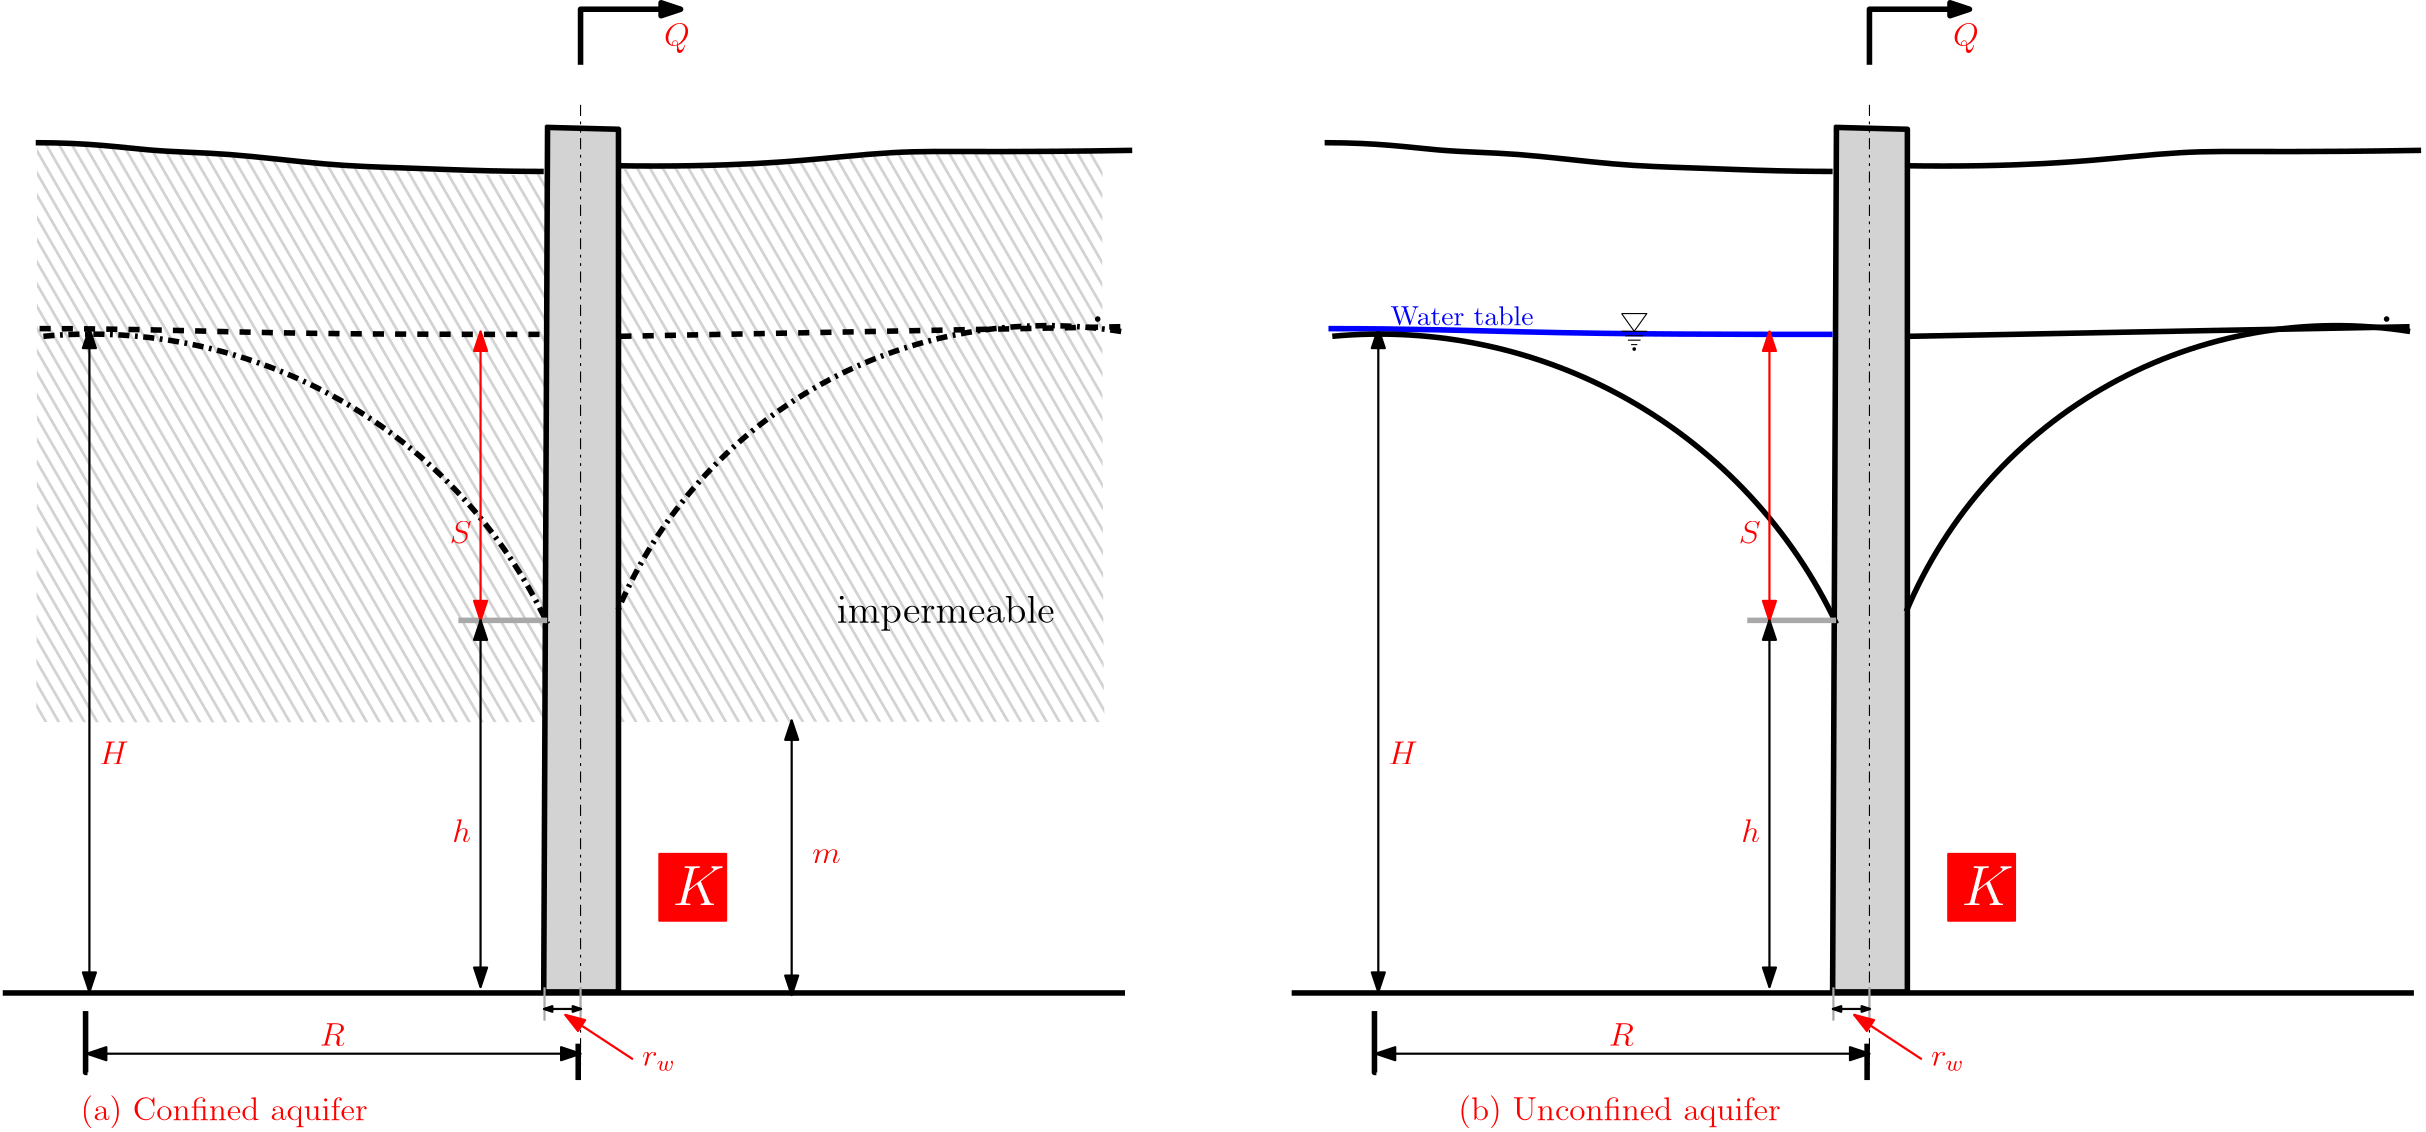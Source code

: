 <?xml version="1.0"?>
<!DOCTYPE ipe SYSTEM "ipe.dtd">
<ipe version="70206" creator="Ipe 7.2.9">
<info created="D:20201211181801" modified="D:20201213105433"/>
<ipestyle name="basic">
<symbol name="arrow/arc(spx)">
<path stroke="sym-stroke" fill="sym-stroke" pen="sym-pen">
0 0 m
-1 0.333 l
-1 -0.333 l
h
</path>
</symbol>
<symbol name="arrow/farc(spx)">
<path stroke="sym-stroke" fill="white" pen="sym-pen">
0 0 m
-1 0.333 l
-1 -0.333 l
h
</path>
</symbol>
<symbol name="arrow/ptarc(spx)">
<path stroke="sym-stroke" fill="sym-stroke" pen="sym-pen">
0 0 m
-1 0.333 l
-0.8 0 l
-1 -0.333 l
h
</path>
</symbol>
<symbol name="arrow/fptarc(spx)">
<path stroke="sym-stroke" fill="white" pen="sym-pen">
0 0 m
-1 0.333 l
-0.8 0 l
-1 -0.333 l
h
</path>
</symbol>
<symbol name="mark/circle(sx)" transformations="translations">
<path fill="sym-stroke">
0.6 0 0 0.6 0 0 e
0.4 0 0 0.4 0 0 e
</path>
</symbol>
<symbol name="mark/disk(sx)" transformations="translations">
<path fill="sym-stroke">
0.6 0 0 0.6 0 0 e
</path>
</symbol>
<symbol name="mark/fdisk(sfx)" transformations="translations">
<group>
<path fill="sym-fill">
0.5 0 0 0.5 0 0 e
</path>
<path fill="sym-stroke" fillrule="eofill">
0.6 0 0 0.6 0 0 e
0.4 0 0 0.4 0 0 e
</path>
</group>
</symbol>
<symbol name="mark/box(sx)" transformations="translations">
<path fill="sym-stroke" fillrule="eofill">
-0.6 -0.6 m
0.6 -0.6 l
0.6 0.6 l
-0.6 0.6 l
h
-0.4 -0.4 m
0.4 -0.4 l
0.4 0.4 l
-0.4 0.4 l
h
</path>
</symbol>
<symbol name="mark/square(sx)" transformations="translations">
<path fill="sym-stroke">
-0.6 -0.6 m
0.6 -0.6 l
0.6 0.6 l
-0.6 0.6 l
h
</path>
</symbol>
<symbol name="mark/fsquare(sfx)" transformations="translations">
<group>
<path fill="sym-fill">
-0.5 -0.5 m
0.5 -0.5 l
0.5 0.5 l
-0.5 0.5 l
h
</path>
<path fill="sym-stroke" fillrule="eofill">
-0.6 -0.6 m
0.6 -0.6 l
0.6 0.6 l
-0.6 0.6 l
h
-0.4 -0.4 m
0.4 -0.4 l
0.4 0.4 l
-0.4 0.4 l
h
</path>
</group>
</symbol>
<symbol name="mark/cross(sx)" transformations="translations">
<group>
<path fill="sym-stroke">
-0.43 -0.57 m
0.57 0.43 l
0.43 0.57 l
-0.57 -0.43 l
h
</path>
<path fill="sym-stroke">
-0.43 0.57 m
0.57 -0.43 l
0.43 -0.57 l
-0.57 0.43 l
h
</path>
</group>
</symbol>
<symbol name="arrow/fnormal(spx)">
<path stroke="sym-stroke" fill="white" pen="sym-pen">
0 0 m
-1 0.333 l
-1 -0.333 l
h
</path>
</symbol>
<symbol name="arrow/pointed(spx)">
<path stroke="sym-stroke" fill="sym-stroke" pen="sym-pen">
0 0 m
-1 0.333 l
-0.8 0 l
-1 -0.333 l
h
</path>
</symbol>
<symbol name="arrow/fpointed(spx)">
<path stroke="sym-stroke" fill="white" pen="sym-pen">
0 0 m
-1 0.333 l
-0.8 0 l
-1 -0.333 l
h
</path>
</symbol>
<symbol name="arrow/linear(spx)">
<path stroke="sym-stroke" pen="sym-pen">
-1 0.333 m
0 0 l
-1 -0.333 l
</path>
</symbol>
<symbol name="arrow/fdouble(spx)">
<path stroke="sym-stroke" fill="white" pen="sym-pen">
0 0 m
-1 0.333 l
-1 -0.333 l
h
-1 0 m
-2 0.333 l
-2 -0.333 l
h
</path>
</symbol>
<symbol name="arrow/double(spx)">
<path stroke="sym-stroke" fill="sym-stroke" pen="sym-pen">
0 0 m
-1 0.333 l
-1 -0.333 l
h
-1 0 m
-2 0.333 l
-2 -0.333 l
h
</path>
</symbol>
<pen name="heavier" value="0.8"/>
<pen name="fat" value="1.2"/>
<pen name="ultrafat" value="2"/>
<symbolsize name="large" value="5"/>
<symbolsize name="small" value="2"/>
<symbolsize name="tiny" value="1.1"/>
<arrowsize name="large" value="10"/>
<arrowsize name="small" value="5"/>
<arrowsize name="tiny" value="3"/>
<color name="red" value="1 0 0"/>
<color name="green" value="0 1 0"/>
<color name="blue" value="0 0 1"/>
<color name="yellow" value="1 1 0"/>
<color name="orange" value="1 0.647 0"/>
<color name="gold" value="1 0.843 0"/>
<color name="purple" value="0.627 0.125 0.941"/>
<color name="gray" value="0.745"/>
<color name="brown" value="0.647 0.165 0.165"/>
<color name="navy" value="0 0 0.502"/>
<color name="pink" value="1 0.753 0.796"/>
<color name="seagreen" value="0.18 0.545 0.341"/>
<color name="turquoise" value="0.251 0.878 0.816"/>
<color name="violet" value="0.933 0.51 0.933"/>
<color name="darkblue" value="0 0 0.545"/>
<color name="darkcyan" value="0 0.545 0.545"/>
<color name="darkgray" value="0.663"/>
<color name="darkgreen" value="0 0.392 0"/>
<color name="darkmagenta" value="0.545 0 0.545"/>
<color name="darkorange" value="1 0.549 0"/>
<color name="darkred" value="0.545 0 0"/>
<color name="lightblue" value="0.678 0.847 0.902"/>
<color name="lightcyan" value="0.878 1 1"/>
<color name="lightgray" value="0.827"/>
<color name="lightgreen" value="0.565 0.933 0.565"/>
<color name="lightyellow" value="1 1 0.878"/>
<dashstyle name="dashed" value="[4] 0"/>
<dashstyle name="dotted" value="[1 3] 0"/>
<dashstyle name="dash dotted" value="[4 2 1 2] 0"/>
<dashstyle name="dash dot dotted" value="[4 2 1 2 1 2] 0"/>
<textsize name="large" value="\large"/>
<textsize name="Large" value="\Large"/>
<textsize name="LARGE" value="\LARGE"/>
<textsize name="huge" value="\huge"/>
<textsize name="Huge" value="\Huge"/>
<textsize name="small" value="\small"/>
<textsize name="footnote" value="\footnotesize"/>
<textsize name="tiny" value="\tiny"/>
<textstyle name="center" begin="\begin{center}" end="\end{center}"/>
<textstyle name="itemize" begin="\begin{itemize}" end="\end{itemize}"/>
<textstyle name="item" begin="\begin{itemize}\item{}" end="\end{itemize}"/>
<gridsize name="4 pts" value="4"/>
<gridsize name="8 pts (~3 mm)" value="8"/>
<gridsize name="16 pts (~6 mm)" value="16"/>
<gridsize name="32 pts (~12 mm)" value="32"/>
<gridsize name="10 pts (~3.5 mm)" value="10"/>
<gridsize name="20 pts (~7 mm)" value="20"/>
<gridsize name="14 pts (~5 mm)" value="14"/>
<gridsize name="28 pts (~10 mm)" value="28"/>
<gridsize name="56 pts (~20 mm)" value="56"/>
<anglesize name="90 deg" value="90"/>
<anglesize name="60 deg" value="60"/>
<anglesize name="45 deg" value="45"/>
<anglesize name="30 deg" value="30"/>
<anglesize name="22.5 deg" value="22.5"/>
<opacity name="10%" value="0.1"/>
<opacity name="30%" value="0.3"/>
<opacity name="50%" value="0.5"/>
<opacity name="75%" value="0.75"/>
<tiling name="falling" angle="-60" step="4" width="1"/>
<tiling name="rising" angle="30" step="4" width="1"/>
</ipestyle>
<page>
<layer name="alpha"/>
<view layers="alpha" active="alpha"/>
<path layer="alpha" matrix="1 0 0 1 -304 -16" fill="lightgray" tiling="falling">
112.321 783.199 m
112.321 575.094
111.733 575.682
111.733 575.094
499.139 575.682
496.788 575.094
496.2 576.27
495.612 780.848
496.2 781.436
496.2 782.024
458.576 780.848
431.534 780.848
408.607 778.496
368.632 774.969
331.009 774.969
321.015 774.381
279.864 771.442
249.295 773.793
215.198 776.733
189.332 777.908
168.169 780.26
151.709 782.611
126.43 783.199
112.909 783.199
112.909 783.199 c
</path>
<path matrix="1 0 0 1 -304 -16" stroke="black" pen="ultrafat">
111.865 783.962 m
131.188 783.962
153.961 780.512
179.494 780.512
217.449 775.681
242.983 774.991
276.107 773.611
294.74 773.611
294.74 773.611 c
</path>
<path matrix="1 0 0 1 -304 -16" stroke="black" pen="ultrafat">
319.583 775.681 m
363.059 774.991
409.295 779.821
430.688 781.202
463.812 780.512
506.598 781.202 c
</path>
<path matrix="1 0 0 1 -304 -16" stroke="black" pen="heavier" arrow="normal/normal" rarrow="normal/normal">
131.188 717.023 m
131.188 478.251 l
</path>
<path matrix="1 0 0 1 -304 -16" stroke="black" fill="lightgray" pen="ultrafat">
295.43 789.483 m
321.653 788.793 l
321.653 478.251 l
294.74 478.251 l
296.12 790.173 l
</path>
<path matrix="1 0 0 1 -304 -16" stroke="black" dash="dashed" pen="ultrafat">
113.245 717.023 m
142.229 717.023
184.325 715.643
238.842 714.953
278.177 714.953
294.74 714.953 c
</path>
<path matrix="1 0 0 1 -304 -16" stroke="black" dash="dashed" pen="ultrafat">
322.343 714.263 m
502.457 717.713 l
</path>
<path matrix="1 0 0 1 -304 -16" stroke="black" pen="ultrafat" cap="1">
494.176 720.474 m
494.176 720.474 l
</path>
<path matrix="1 0 0 1 -304 -16" stroke="black" dash="dash dotted" pen="ultrafat">
114.626 714.263 m
181.962 0 0 -181.962 131.562 533.09 296.12 610.749 a
</path>
<path matrix="0.999819 -0.0190003 0.0190003 0.999819 -315.998 -8.06925" stroke="black" dash="dash dotted" pen="ultrafat">
501.077 717.713 m
167.948 0 0 167.948 477.695 551.4 321.653 613.509 a
</path>
<path matrix="1 0 0 1 -304 -16" stroke="black" pen="ultrafat">
129.808 471.35 m
129.808 449.267 l
130.498 449.267 l
</path>
<path matrix="1 0 0 1 -304 -16" stroke="black" pen="ultrafat">
307.161 459.619 m
307.161 446.507 l
</path>
<path matrix="1.00979 0 0 1 -307.015 -16" stroke="black" pen="heavier" arrow="normal/normal" rarrow="normal/normal">
132 456 m
308 456 l
</path>
<path matrix="1 0 0 1.01645 -304 -23.4344" stroke="black" dash="dash dot dotted">
308 792 m
308 452 l
</path>
<path matrix="1 0 0 1 -304 -16" stroke="black" pen="ultrafat" arrow="normal/normal">
308 812 m
308 832 l
344 832 l
</path>
<path matrix="1 0 0 1 -304 -16" stroke="darkgray" pen="ultrafat">
264 612 m
296 612 l
</path>
<path matrix="1 0 0 1 -304 -16" stroke="red" pen="heavier" arrow="normal/normal" rarrow="normal/normal">
272 716 m
272 612 l
</path>
<path matrix="1 0 0 1 -304 -16" stroke="black" pen="heavier" arrow="normal/normal" rarrow="normal/normal">
272 612 m
272 480 l
</path>
<path matrix="1 0 0 1 -304 -18.1335" stroke="black" pen="ultrafat">
100 480 m
504 480 l
</path>
<path matrix="1 0 0 1 -188 32" stroke="darkgray" pen="heavier">
192 432 m
192 420 l
</path>
<path matrix="1 0 0 1 -200.971 31.8843" stroke="darkgray" pen="heavier">
192 432 m
192 420 l
</path>
<path matrix="1 0 0 1 -304 -16" stroke="black" pen="heavier" arrow="normal/tiny" rarrow="normal/tiny">
294.841 472.103 m
308.193 472.103 l
</path>
<text matrix="1 0 0 1 -151.08 2.2382" transformations="translations" pos="185.151 800.514" stroke="red" type="label" width="9.271" height="8.174" depth="2.32" valign="baseline" size="large" style="math">Q</text>
<text matrix="1 0 0 1 42.993 -51.0734" transformations="translations" pos="44.3897 559.677" stroke="red" type="label" width="10.239" height="5.147" depth="0" valign="baseline" size="large" style="math">m</text>
<text matrix="1 0 0 1 -185.218 -360.187" transformations="translations" pos="95.3631 802.853" stroke="red" type="label" width="9.009" height="8.169" depth="0" valign="baseline" size="large" style="math">R</text>
<text matrix="1 0 0 1 -124.892 -77.7292" transformations="translations" pos="82.7366 593.815" stroke="red" type="label" width="6.739" height="8.302" depth="0" valign="baseline" size="large" style="math">h</text>
<text matrix="1 0 0 1 -410.623 -271.334" transformations="translations" pos="241.268 815.479" stroke="red" type="label" width="10.623" height="8.169" depth="0" valign="baseline" size="large" style="math">H</text>
<text matrix="1 0 0 1 -172.592 -181.546" transformations="translations" pos="129.501 805.191" stroke="red" type="label" width="7.895" height="8.169" depth="0" valign="baseline" size="large" style="math">S</text>
<text matrix="1 0 0 1 -289.035 -209.138" transformations="translations" pos="385.303 804.256" stroke="black" type="label" width="78.43" height="9.962" depth="2.79" valign="baseline" size="Large">impermeable</text>
<text matrix="1 0 0 1 -116.942 -87.5497" transformations="translations" pos="143.063 523.201" stroke="red" type="label" width="12.065" height="5.151" depth="1.79" valign="baseline" size="large" style="math">r_w</text>
<path matrix="0.946429 0 0 0.9 -286.49 29.3989" stroke="red" pen="heavier" rarrow="normal/normal">
301.127 471.76 m
326.848 453.989 l
</path>
<group matrix="1 0 0 1 8.387 -0.1001">
<path stroke="red" fill="red" pen="heavier">
24 512 m
24 488 l
48 488 l
48 512 l
h
</path>
<text matrix="1 0 0 1 -32 -38.547" transformations="translations" pos="60.7573 532.086" stroke="white" type="label" width="18.697" height="14.119" depth="0" valign="baseline" size="huge" style="math">K</text>
</group>
<path matrix="5.68764 0 0 1.03001 -2104.05 -33.2883" stroke="black" fill="white" pen="heavier" arrow="normal/normal" rarrow="normal/normal">
384 576 m
384 480 l
</path>
<text matrix="1 0 0 1 -576 -336" transformations="translations" pos="400 752" stroke="red" type="label" width="103.403" height="8.965" depth="2.99" valign="baseline" size="large">(a) Confined aquifer</text>
<text matrix="1 0 0 1 -80 -336" transformations="translations" pos="400 752" stroke="red" type="label" width="116.08" height="8.965" depth="2.99" valign="baseline" size="large">(b) Unconfined aquifer</text>
<path matrix="1 0 0 1 160 -16" stroke="black" pen="ultrafat">
111.865 783.962 m
131.188 783.962
153.961 780.512
179.494 780.512
217.449 775.681
242.983 774.991
276.107 773.611
294.74 773.611
294.74 773.611 c
</path>
<path matrix="1 0 0 1 160 -16" stroke="black" pen="ultrafat">
319.583 775.681 m
363.059 774.991
409.295 779.821
430.688 781.202
463.812 780.512
506.598 781.202 c
</path>
<path matrix="1 0 0 1 160 -16" stroke="black" pen="heavier" arrow="normal/normal" rarrow="normal/normal">
131.188 717.023 m
131.188 478.251 l
</path>
<path matrix="1 0 0 1 160 -16" stroke="black" fill="lightgray" pen="ultrafat">
295.43 789.483 m
321.653 788.793 l
321.653 478.251 l
294.74 478.251 l
296.12 790.173 l
</path>
<path matrix="1 0 0 1 160 -16" stroke="blue" pen="ultrafat">
113.245 717.023 m
142.229 717.023
184.325 715.643
238.842 714.953
278.177 714.953
294.74 714.953 c
</path>
<path matrix="1 0 0 1 160 -16" stroke="black" pen="ultrafat">
322.343 714.263 m
502.457 717.713 l
</path>
<path matrix="1 0 0 1 160 -16" stroke="black" pen="ultrafat" cap="1">
494.176 720.474 m
494.176 720.474 l
</path>
<path matrix="1 0 0 1 160 -16" stroke="black" pen="ultrafat">
114.626 714.263 m
181.962 0 0 -181.962 131.562 533.09 296.12 610.749 a
</path>
<path matrix="0.999819 -0.0190003 0.0190003 0.999819 148.002 -8.06925" stroke="black" pen="ultrafat">
501.077 717.713 m
167.948 0 0 167.948 477.695 551.4 321.653 613.509 a
</path>
<path matrix="1 0 0 1 160 -16" stroke="black" pen="ultrafat">
129.808 471.35 m
129.808 449.267 l
130.498 449.267 l
</path>
<path matrix="1 0 0 1 160 -16" stroke="black" pen="ultrafat">
307.161 459.619 m
307.161 446.507 l
</path>
<path matrix="1.00979 0 0 1 156.985 -16" stroke="black" pen="heavier" arrow="normal/normal" rarrow="normal/normal">
132 456 m
308 456 l
</path>
<path matrix="1 0 0 1.01645 160 -23.4344" stroke="black" dash="dash dot dotted">
308 792 m
308 452 l
</path>
<path matrix="1 0 0 1 160 -16" stroke="black" pen="ultrafat" arrow="normal/normal">
308 812 m
308 832 l
344 832 l
</path>
<path matrix="1 0 0 1 160 -16" stroke="darkgray" pen="ultrafat">
264 612 m
296 612 l
</path>
<path matrix="1 0 0 1 160 -16" stroke="red" pen="heavier" arrow="normal/normal" rarrow="normal/normal">
272 716 m
272 612 l
</path>
<path matrix="1 0 0 1 160 -16" stroke="black" pen="heavier" arrow="normal/normal" rarrow="normal/normal">
272 612 m
272 480 l
</path>
<path matrix="1 0 0 1 160 -18.1335" stroke="black" pen="ultrafat">
100 480 m
504 480 l
</path>
<path matrix="1 0 0 1 276 32" stroke="darkgray" pen="heavier">
192 432 m
192 420 l
</path>
<path matrix="1 0 0 1 263.029 31.8843" stroke="darkgray" pen="heavier">
192 432 m
192 420 l
</path>
<path matrix="1 0 0 1 160 -16" stroke="black" pen="heavier" arrow="normal/tiny" rarrow="normal/tiny">
294.841 472.103 m
308.193 472.103 l
</path>
<text matrix="1 0 0 1 312.92 2.2382" transformations="translations" pos="185.151 800.514" stroke="red" type="label" width="9.271" height="8.174" depth="2.32" valign="baseline" size="large" style="math">Q</text>
<text matrix="1 0 0 1 278.782 -360.187" transformations="translations" pos="95.3631 802.853" stroke="red" type="label" width="9.009" height="8.169" depth="0" valign="baseline" size="large" style="math">R</text>
<text matrix="1 0 0 1 339.108 -77.7292" transformations="translations" pos="82.7366 593.815" stroke="red" type="label" width="6.739" height="8.302" depth="0" valign="baseline" size="large" style="math">h</text>
<text matrix="1 0 0 1 53.377 -271.334" transformations="translations" pos="241.268 815.479" stroke="red" type="label" width="10.623" height="8.169" depth="0" valign="baseline" size="large" style="math">H</text>
<text matrix="1 0 0 1 291.408 -181.546" transformations="translations" pos="129.501 805.191" stroke="red" type="label" width="7.895" height="8.169" depth="0" valign="baseline" size="large" style="math">S</text>
<text matrix="1 0 0 1 347.058 -87.5497" transformations="translations" pos="143.063 523.201" stroke="red" type="label" width="12.065" height="5.151" depth="1.79" valign="baseline" size="large" style="math">r_w</text>
<path matrix="0.946429 0 0 0.9 177.51 29.3989" stroke="red" pen="heavier" rarrow="normal/normal">
301.127 471.76 m
326.848 453.989 l
</path>
<group matrix="1 0 0 1 472.387 -0.1001">
<path stroke="red" fill="red" pen="heavier">
24 512 m
24 488 l
48 488 l
48 512 l
h
</path>
<text matrix="1 0 0 1 -32 -38.547" transformations="translations" pos="60.7573 532.086" stroke="white" type="label" width="18.697" height="14.119" depth="0" valign="baseline" size="huge" style="math">K</text>
</group>
<group matrix="1 0 0 1 186.781 -109.554">
<path matrix="0.28359 0 0 0.399071 137.551 490.358" stroke="black">
192 816 m
208 800 l
224 816 l
192 816 l
</path>
<path matrix="0.28359 0 0 0.399071 137.551 490.358" stroke="black">
192 800 m
224 800 l
</path>
<path matrix="0.28359 0 0 0.399071 137.551 490.358" stroke="black">
196 796 m
220 796 l
</path>
<path matrix="0.28359 0 0 0.399071 137.551 490.358" stroke="black">
200 792 m
216 792 l
216 792 l
</path>
<path matrix="0.28359 0 0 0.399071 137.551 490.358" stroke="black">
204 788 m
212 788 l
</path>
<use matrix="0.28359 0 0 0.399071 137.551 490.358" name="mark/disk(sx)" pos="208 784" size="tiny" stroke="black"/>
</group>
<text matrix="1 0 0 1 140.385 -120.928" transformations="translations" pos="155.22 823.137" stroke="blue" type="label" width="51.501" height="6.918" depth="0" valign="baseline">Water table</text>
</page>
</ipe>
